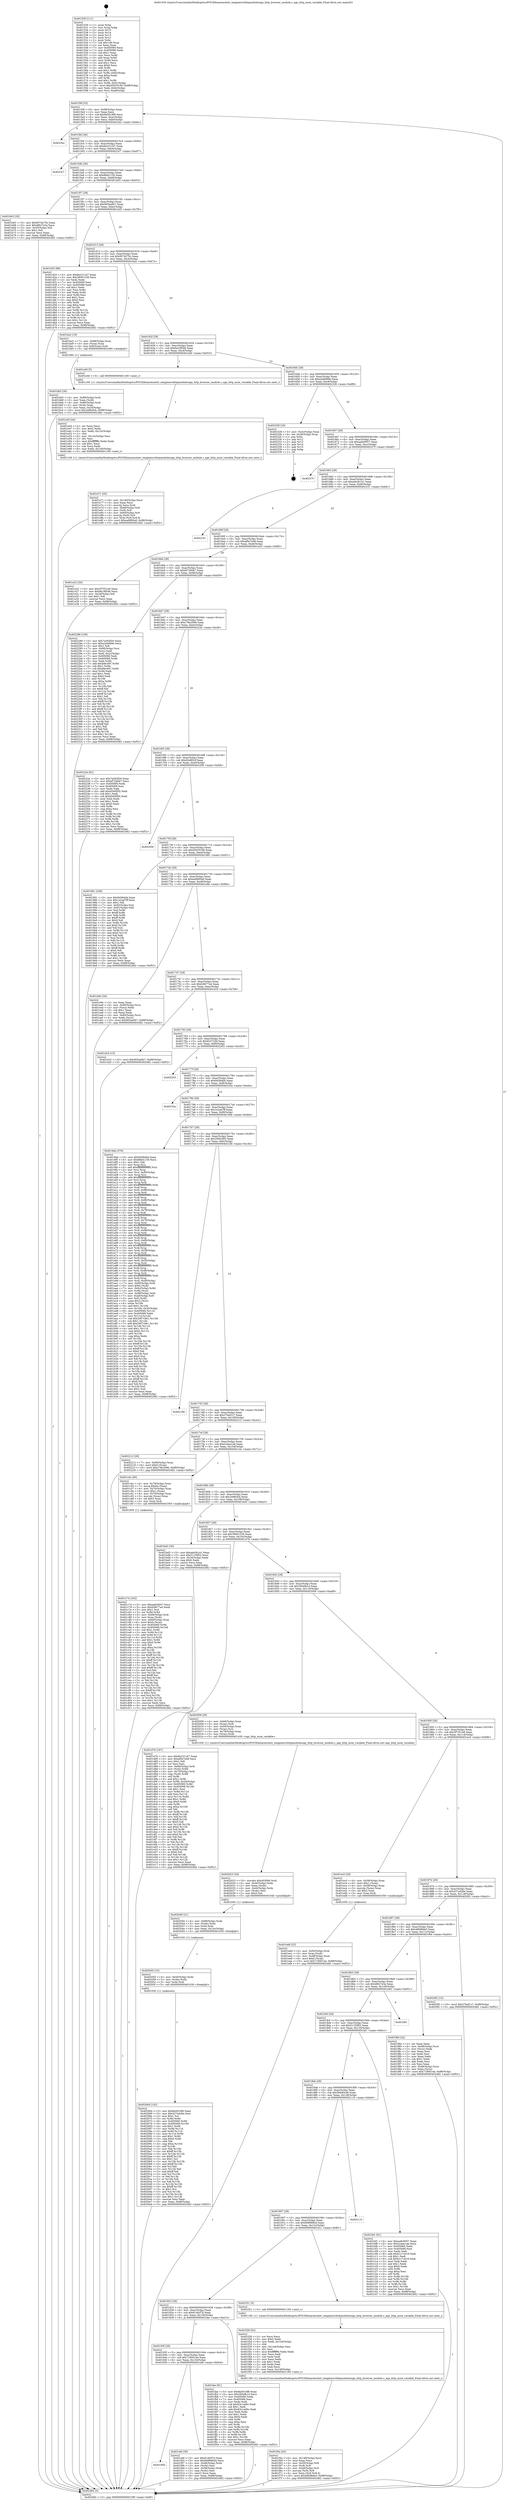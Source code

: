 digraph "0x401530" {
  label = "0x401530 (/mnt/c/Users/mathe/Desktop/tcc/POCII/binaries/extr_tenginesrchttpmodulesngx_http_browser_module.c_ngx_http_msie_variable_Final-ollvm.out::main(0))"
  labelloc = "t"
  node[shape=record]

  Entry [label="",width=0.3,height=0.3,shape=circle,fillcolor=black,style=filled]
  "0x40159f" [label="{
     0x40159f [32]\l
     | [instrs]\l
     &nbsp;&nbsp;0x40159f \<+6\>: mov -0x98(%rbp),%eax\l
     &nbsp;&nbsp;0x4015a5 \<+2\>: mov %eax,%ecx\l
     &nbsp;&nbsp;0x4015a7 \<+6\>: sub $0x8a5618f9,%ecx\l
     &nbsp;&nbsp;0x4015ad \<+6\>: mov %eax,-0xac(%rbp)\l
     &nbsp;&nbsp;0x4015b3 \<+6\>: mov %ecx,-0xb0(%rbp)\l
     &nbsp;&nbsp;0x4015b9 \<+6\>: je 00000000004023ec \<main+0xebc\>\l
  }"]
  "0x4023ec" [label="{
     0x4023ec\l
  }", style=dashed]
  "0x4015bf" [label="{
     0x4015bf [28]\l
     | [instrs]\l
     &nbsp;&nbsp;0x4015bf \<+5\>: jmp 00000000004015c4 \<main+0x94\>\l
     &nbsp;&nbsp;0x4015c4 \<+6\>: mov -0xac(%rbp),%eax\l
     &nbsp;&nbsp;0x4015ca \<+5\>: sub $0x8e231247,%eax\l
     &nbsp;&nbsp;0x4015cf \<+6\>: mov %eax,-0xb4(%rbp)\l
     &nbsp;&nbsp;0x4015d5 \<+6\>: je 00000000004023c7 \<main+0xe97\>\l
  }"]
  Exit [label="",width=0.3,height=0.3,shape=circle,fillcolor=black,style=filled,peripheries=2]
  "0x4023c7" [label="{
     0x4023c7\l
  }", style=dashed]
  "0x4015db" [label="{
     0x4015db [28]\l
     | [instrs]\l
     &nbsp;&nbsp;0x4015db \<+5\>: jmp 00000000004015e0 \<main+0xb0\>\l
     &nbsp;&nbsp;0x4015e0 \<+6\>: mov -0xac(%rbp),%eax\l
     &nbsp;&nbsp;0x4015e6 \<+5\>: sub $0x8fdd1150,%eax\l
     &nbsp;&nbsp;0x4015eb \<+6\>: mov %eax,-0xb8(%rbp)\l
     &nbsp;&nbsp;0x4015f1 \<+6\>: je 0000000000401b63 \<main+0x633\>\l
  }"]
  "0x402064" [label="{
     0x402064 [142]\l
     | [instrs]\l
     &nbsp;&nbsp;0x402064 \<+5\>: mov $0x8a5618f9,%eax\l
     &nbsp;&nbsp;0x402069 \<+5\>: mov $0x427a426e,%esi\l
     &nbsp;&nbsp;0x40206e \<+2\>: mov $0x1,%cl\l
     &nbsp;&nbsp;0x402070 \<+3\>: xor %r8d,%r8d\l
     &nbsp;&nbsp;0x402073 \<+8\>: mov 0x405060,%r9d\l
     &nbsp;&nbsp;0x40207b \<+8\>: mov 0x405068,%r10d\l
     &nbsp;&nbsp;0x402083 \<+4\>: sub $0x1,%r8d\l
     &nbsp;&nbsp;0x402087 \<+3\>: mov %r9d,%r11d\l
     &nbsp;&nbsp;0x40208a \<+3\>: add %r8d,%r11d\l
     &nbsp;&nbsp;0x40208d \<+4\>: imul %r11d,%r9d\l
     &nbsp;&nbsp;0x402091 \<+4\>: and $0x1,%r9d\l
     &nbsp;&nbsp;0x402095 \<+4\>: cmp $0x0,%r9d\l
     &nbsp;&nbsp;0x402099 \<+3\>: sete %bl\l
     &nbsp;&nbsp;0x40209c \<+4\>: cmp $0xa,%r10d\l
     &nbsp;&nbsp;0x4020a0 \<+4\>: setl %r14b\l
     &nbsp;&nbsp;0x4020a4 \<+3\>: mov %bl,%r15b\l
     &nbsp;&nbsp;0x4020a7 \<+4\>: xor $0xff,%r15b\l
     &nbsp;&nbsp;0x4020ab \<+3\>: mov %r14b,%r12b\l
     &nbsp;&nbsp;0x4020ae \<+4\>: xor $0xff,%r12b\l
     &nbsp;&nbsp;0x4020b2 \<+3\>: xor $0x1,%cl\l
     &nbsp;&nbsp;0x4020b5 \<+3\>: mov %r15b,%r13b\l
     &nbsp;&nbsp;0x4020b8 \<+4\>: and $0xff,%r13b\l
     &nbsp;&nbsp;0x4020bc \<+2\>: and %cl,%bl\l
     &nbsp;&nbsp;0x4020be \<+3\>: mov %r12b,%dl\l
     &nbsp;&nbsp;0x4020c1 \<+3\>: and $0xff,%dl\l
     &nbsp;&nbsp;0x4020c4 \<+3\>: and %cl,%r14b\l
     &nbsp;&nbsp;0x4020c7 \<+3\>: or %bl,%r13b\l
     &nbsp;&nbsp;0x4020ca \<+3\>: or %r14b,%dl\l
     &nbsp;&nbsp;0x4020cd \<+3\>: xor %dl,%r13b\l
     &nbsp;&nbsp;0x4020d0 \<+3\>: or %r12b,%r15b\l
     &nbsp;&nbsp;0x4020d3 \<+4\>: xor $0xff,%r15b\l
     &nbsp;&nbsp;0x4020d7 \<+3\>: or $0x1,%cl\l
     &nbsp;&nbsp;0x4020da \<+3\>: and %cl,%r15b\l
     &nbsp;&nbsp;0x4020dd \<+3\>: or %r15b,%r13b\l
     &nbsp;&nbsp;0x4020e0 \<+4\>: test $0x1,%r13b\l
     &nbsp;&nbsp;0x4020e4 \<+3\>: cmovne %esi,%eax\l
     &nbsp;&nbsp;0x4020e7 \<+6\>: mov %eax,-0x98(%rbp)\l
     &nbsp;&nbsp;0x4020ed \<+5\>: jmp 0000000000402482 \<main+0xf52\>\l
  }"]
  "0x401b63" [label="{
     0x401b63 [30]\l
     | [instrs]\l
     &nbsp;&nbsp;0x401b63 \<+5\>: mov $0x957d270c,%eax\l
     &nbsp;&nbsp;0x401b68 \<+5\>: mov $0x4f627e3a,%ecx\l
     &nbsp;&nbsp;0x401b6d \<+3\>: mov -0x35(%rbp),%dl\l
     &nbsp;&nbsp;0x401b70 \<+3\>: test $0x1,%dl\l
     &nbsp;&nbsp;0x401b73 \<+3\>: cmovne %ecx,%eax\l
     &nbsp;&nbsp;0x401b76 \<+6\>: mov %eax,-0x98(%rbp)\l
     &nbsp;&nbsp;0x401b7c \<+5\>: jmp 0000000000402482 \<main+0xf52\>\l
  }"]
  "0x4015f7" [label="{
     0x4015f7 [28]\l
     | [instrs]\l
     &nbsp;&nbsp;0x4015f7 \<+5\>: jmp 00000000004015fc \<main+0xcc\>\l
     &nbsp;&nbsp;0x4015fc \<+6\>: mov -0xac(%rbp),%eax\l
     &nbsp;&nbsp;0x401602 \<+5\>: sub $0x905ae0b7,%eax\l
     &nbsp;&nbsp;0x401607 \<+6\>: mov %eax,-0xbc(%rbp)\l
     &nbsp;&nbsp;0x40160d \<+6\>: je 0000000000401d25 \<main+0x7f5\>\l
  }"]
  "0x402055" [label="{
     0x402055 [15]\l
     | [instrs]\l
     &nbsp;&nbsp;0x402055 \<+4\>: mov -0x50(%rbp),%rdx\l
     &nbsp;&nbsp;0x402059 \<+3\>: mov (%rdx),%rdx\l
     &nbsp;&nbsp;0x40205c \<+3\>: mov %rdx,%rdi\l
     &nbsp;&nbsp;0x40205f \<+5\>: call 0000000000401030 \<free@plt\>\l
     | [calls]\l
     &nbsp;&nbsp;0x401030 \{1\} (unknown)\l
  }"]
  "0x401d25" [label="{
     0x401d25 [86]\l
     | [instrs]\l
     &nbsp;&nbsp;0x401d25 \<+5\>: mov $0x8e231247,%eax\l
     &nbsp;&nbsp;0x401d2a \<+5\>: mov $0x38001239,%ecx\l
     &nbsp;&nbsp;0x401d2f \<+2\>: xor %edx,%edx\l
     &nbsp;&nbsp;0x401d31 \<+7\>: mov 0x405060,%esi\l
     &nbsp;&nbsp;0x401d38 \<+7\>: mov 0x405068,%edi\l
     &nbsp;&nbsp;0x401d3f \<+3\>: sub $0x1,%edx\l
     &nbsp;&nbsp;0x401d42 \<+3\>: mov %esi,%r8d\l
     &nbsp;&nbsp;0x401d45 \<+3\>: add %edx,%r8d\l
     &nbsp;&nbsp;0x401d48 \<+4\>: imul %r8d,%esi\l
     &nbsp;&nbsp;0x401d4c \<+3\>: and $0x1,%esi\l
     &nbsp;&nbsp;0x401d4f \<+3\>: cmp $0x0,%esi\l
     &nbsp;&nbsp;0x401d52 \<+4\>: sete %r9b\l
     &nbsp;&nbsp;0x401d56 \<+3\>: cmp $0xa,%edi\l
     &nbsp;&nbsp;0x401d59 \<+4\>: setl %r10b\l
     &nbsp;&nbsp;0x401d5d \<+3\>: mov %r9b,%r11b\l
     &nbsp;&nbsp;0x401d60 \<+3\>: and %r10b,%r11b\l
     &nbsp;&nbsp;0x401d63 \<+3\>: xor %r10b,%r9b\l
     &nbsp;&nbsp;0x401d66 \<+3\>: or %r9b,%r11b\l
     &nbsp;&nbsp;0x401d69 \<+4\>: test $0x1,%r11b\l
     &nbsp;&nbsp;0x401d6d \<+3\>: cmovne %ecx,%eax\l
     &nbsp;&nbsp;0x401d70 \<+6\>: mov %eax,-0x98(%rbp)\l
     &nbsp;&nbsp;0x401d76 \<+5\>: jmp 0000000000402482 \<main+0xf52\>\l
  }"]
  "0x401613" [label="{
     0x401613 [28]\l
     | [instrs]\l
     &nbsp;&nbsp;0x401613 \<+5\>: jmp 0000000000401618 \<main+0xe8\>\l
     &nbsp;&nbsp;0x401618 \<+6\>: mov -0xac(%rbp),%eax\l
     &nbsp;&nbsp;0x40161e \<+5\>: sub $0x957d270c,%eax\l
     &nbsp;&nbsp;0x401623 \<+6\>: mov %eax,-0xc0(%rbp)\l
     &nbsp;&nbsp;0x401629 \<+6\>: je 0000000000401ba2 \<main+0x672\>\l
  }"]
  "0x402040" [label="{
     0x402040 [21]\l
     | [instrs]\l
     &nbsp;&nbsp;0x402040 \<+4\>: mov -0x68(%rbp),%rdx\l
     &nbsp;&nbsp;0x402044 \<+3\>: mov (%rdx),%rdx\l
     &nbsp;&nbsp;0x402047 \<+3\>: mov %rdx,%rdi\l
     &nbsp;&nbsp;0x40204a \<+6\>: mov %eax,-0x14c(%rbp)\l
     &nbsp;&nbsp;0x402050 \<+5\>: call 0000000000401030 \<free@plt\>\l
     | [calls]\l
     &nbsp;&nbsp;0x401030 \{1\} (unknown)\l
  }"]
  "0x401ba2" [label="{
     0x401ba2 [19]\l
     | [instrs]\l
     &nbsp;&nbsp;0x401ba2 \<+7\>: mov -0x88(%rbp),%rax\l
     &nbsp;&nbsp;0x401ba9 \<+3\>: mov (%rax),%rax\l
     &nbsp;&nbsp;0x401bac \<+4\>: mov 0x8(%rax),%rdi\l
     &nbsp;&nbsp;0x401bb0 \<+5\>: call 0000000000401060 \<atoi@plt\>\l
     | [calls]\l
     &nbsp;&nbsp;0x401060 \{1\} (unknown)\l
  }"]
  "0x40162f" [label="{
     0x40162f [28]\l
     | [instrs]\l
     &nbsp;&nbsp;0x40162f \<+5\>: jmp 0000000000401634 \<main+0x104\>\l
     &nbsp;&nbsp;0x401634 \<+6\>: mov -0xac(%rbp),%eax\l
     &nbsp;&nbsp;0x40163a \<+5\>: sub $0x9a19f546,%eax\l
     &nbsp;&nbsp;0x40163f \<+6\>: mov %eax,-0xc4(%rbp)\l
     &nbsp;&nbsp;0x401645 \<+6\>: je 0000000000401e40 \<main+0x910\>\l
  }"]
  "0x402023" [label="{
     0x402023 [29]\l
     | [instrs]\l
     &nbsp;&nbsp;0x402023 \<+10\>: movabs $0x4030b6,%rdi\l
     &nbsp;&nbsp;0x40202d \<+4\>: mov -0x40(%rbp),%rdx\l
     &nbsp;&nbsp;0x402031 \<+2\>: mov %eax,(%rdx)\l
     &nbsp;&nbsp;0x402033 \<+4\>: mov -0x40(%rbp),%rdx\l
     &nbsp;&nbsp;0x402037 \<+2\>: mov (%rdx),%esi\l
     &nbsp;&nbsp;0x402039 \<+2\>: mov $0x0,%al\l
     &nbsp;&nbsp;0x40203b \<+5\>: call 0000000000401040 \<printf@plt\>\l
     | [calls]\l
     &nbsp;&nbsp;0x401040 \{1\} (unknown)\l
  }"]
  "0x401e40" [label="{
     0x401e40 [5]\l
     | [instrs]\l
     &nbsp;&nbsp;0x401e40 \<+5\>: call 0000000000401160 \<next_i\>\l
     | [calls]\l
     &nbsp;&nbsp;0x401160 \{1\} (/mnt/c/Users/mathe/Desktop/tcc/POCII/binaries/extr_tenginesrchttpmodulesngx_http_browser_module.c_ngx_http_msie_variable_Final-ollvm.out::next_i)\l
  }"]
  "0x40164b" [label="{
     0x40164b [28]\l
     | [instrs]\l
     &nbsp;&nbsp;0x40164b \<+5\>: jmp 0000000000401650 \<main+0x120\>\l
     &nbsp;&nbsp;0x401650 \<+6\>: mov -0xac(%rbp),%eax\l
     &nbsp;&nbsp;0x401656 \<+5\>: sub $0xa2eb669e,%eax\l
     &nbsp;&nbsp;0x40165b \<+6\>: mov %eax,-0xc8(%rbp)\l
     &nbsp;&nbsp;0x401661 \<+6\>: je 0000000000402328 \<main+0xdf8\>\l
  }"]
  "0x401f5a" [label="{
     0x401f5a [42]\l
     | [instrs]\l
     &nbsp;&nbsp;0x401f5a \<+6\>: mov -0x148(%rbp),%ecx\l
     &nbsp;&nbsp;0x401f60 \<+3\>: imul %eax,%ecx\l
     &nbsp;&nbsp;0x401f63 \<+4\>: mov -0x50(%rbp),%r8\l
     &nbsp;&nbsp;0x401f67 \<+3\>: mov (%r8),%r8\l
     &nbsp;&nbsp;0x401f6a \<+4\>: mov -0x48(%rbp),%r9\l
     &nbsp;&nbsp;0x401f6e \<+3\>: movslq (%r9),%r9\l
     &nbsp;&nbsp;0x401f71 \<+4\>: mov %ecx,(%r8,%r9,4)\l
     &nbsp;&nbsp;0x401f75 \<+10\>: movl $0x46b96de5,-0x98(%rbp)\l
     &nbsp;&nbsp;0x401f7f \<+5\>: jmp 0000000000402482 \<main+0xf52\>\l
  }"]
  "0x402328" [label="{
     0x402328 [18]\l
     | [instrs]\l
     &nbsp;&nbsp;0x402328 \<+3\>: mov -0x2c(%rbp),%eax\l
     &nbsp;&nbsp;0x40232b \<+4\>: lea -0x28(%rbp),%rsp\l
     &nbsp;&nbsp;0x40232f \<+1\>: pop %rbx\l
     &nbsp;&nbsp;0x402330 \<+2\>: pop %r12\l
     &nbsp;&nbsp;0x402332 \<+2\>: pop %r13\l
     &nbsp;&nbsp;0x402334 \<+2\>: pop %r14\l
     &nbsp;&nbsp;0x402336 \<+2\>: pop %r15\l
     &nbsp;&nbsp;0x402338 \<+1\>: pop %rbp\l
     &nbsp;&nbsp;0x402339 \<+1\>: ret\l
  }"]
  "0x401667" [label="{
     0x401667 [28]\l
     | [instrs]\l
     &nbsp;&nbsp;0x401667 \<+5\>: jmp 000000000040166c \<main+0x13c\>\l
     &nbsp;&nbsp;0x40166c \<+6\>: mov -0xac(%rbp),%eax\l
     &nbsp;&nbsp;0x401672 \<+5\>: sub $0xaa8c9057,%eax\l
     &nbsp;&nbsp;0x401677 \<+6\>: mov %eax,-0xcc(%rbp)\l
     &nbsp;&nbsp;0x40167d \<+6\>: je 000000000040237f \<main+0xe4f\>\l
  }"]
  "0x401f26" [label="{
     0x401f26 [52]\l
     | [instrs]\l
     &nbsp;&nbsp;0x401f26 \<+2\>: xor %ecx,%ecx\l
     &nbsp;&nbsp;0x401f28 \<+5\>: mov $0x2,%edx\l
     &nbsp;&nbsp;0x401f2d \<+6\>: mov %edx,-0x144(%rbp)\l
     &nbsp;&nbsp;0x401f33 \<+1\>: cltd\l
     &nbsp;&nbsp;0x401f34 \<+6\>: mov -0x144(%rbp),%esi\l
     &nbsp;&nbsp;0x401f3a \<+2\>: idiv %esi\l
     &nbsp;&nbsp;0x401f3c \<+6\>: imul $0xfffffffe,%edx,%edx\l
     &nbsp;&nbsp;0x401f42 \<+2\>: mov %ecx,%edi\l
     &nbsp;&nbsp;0x401f44 \<+2\>: sub %edx,%edi\l
     &nbsp;&nbsp;0x401f46 \<+2\>: mov %ecx,%edx\l
     &nbsp;&nbsp;0x401f48 \<+3\>: sub $0x1,%edx\l
     &nbsp;&nbsp;0x401f4b \<+2\>: add %edx,%edi\l
     &nbsp;&nbsp;0x401f4d \<+2\>: sub %edi,%ecx\l
     &nbsp;&nbsp;0x401f4f \<+6\>: mov %ecx,-0x148(%rbp)\l
     &nbsp;&nbsp;0x401f55 \<+5\>: call 0000000000401160 \<next_i\>\l
     | [calls]\l
     &nbsp;&nbsp;0x401160 \{1\} (/mnt/c/Users/mathe/Desktop/tcc/POCII/binaries/extr_tenginesrchttpmodulesngx_http_browser_module.c_ngx_http_msie_variable_Final-ollvm.out::next_i)\l
  }"]
  "0x40237f" [label="{
     0x40237f\l
  }", style=dashed]
  "0x401683" [label="{
     0x401683 [28]\l
     | [instrs]\l
     &nbsp;&nbsp;0x401683 \<+5\>: jmp 0000000000401688 \<main+0x158\>\l
     &nbsp;&nbsp;0x401688 \<+6\>: mov -0xac(%rbp),%eax\l
     &nbsp;&nbsp;0x40168e \<+5\>: sub $0xade3b1e1,%eax\l
     &nbsp;&nbsp;0x401693 \<+6\>: mov %eax,-0xd0(%rbp)\l
     &nbsp;&nbsp;0x401699 \<+6\>: je 0000000000402101 \<main+0xbd1\>\l
  }"]
  "0x40195b" [label="{
     0x40195b\l
  }", style=dashed]
  "0x402101" [label="{
     0x402101\l
  }", style=dashed]
  "0x40169f" [label="{
     0x40169f [28]\l
     | [instrs]\l
     &nbsp;&nbsp;0x40169f \<+5\>: jmp 00000000004016a4 \<main+0x174\>\l
     &nbsp;&nbsp;0x4016a4 \<+6\>: mov -0xac(%rbp),%eax\l
     &nbsp;&nbsp;0x4016aa \<+5\>: sub $0xaf0e7e48,%eax\l
     &nbsp;&nbsp;0x4016af \<+6\>: mov %eax,-0xd4(%rbp)\l
     &nbsp;&nbsp;0x4016b5 \<+6\>: je 0000000000401e22 \<main+0x8f2\>\l
  }"]
  "0x401efd" [label="{
     0x401efd [36]\l
     | [instrs]\l
     &nbsp;&nbsp;0x401efd \<+5\>: mov $0x614fcf7d,%eax\l
     &nbsp;&nbsp;0x401f02 \<+5\>: mov $0x6089682d,%ecx\l
     &nbsp;&nbsp;0x401f07 \<+4\>: mov -0x48(%rbp),%rdx\l
     &nbsp;&nbsp;0x401f0b \<+2\>: mov (%rdx),%esi\l
     &nbsp;&nbsp;0x401f0d \<+4\>: mov -0x58(%rbp),%rdx\l
     &nbsp;&nbsp;0x401f11 \<+2\>: cmp (%rdx),%esi\l
     &nbsp;&nbsp;0x401f13 \<+3\>: cmovl %ecx,%eax\l
     &nbsp;&nbsp;0x401f16 \<+6\>: mov %eax,-0x98(%rbp)\l
     &nbsp;&nbsp;0x401f1c \<+5\>: jmp 0000000000402482 \<main+0xf52\>\l
  }"]
  "0x401e22" [label="{
     0x401e22 [30]\l
     | [instrs]\l
     &nbsp;&nbsp;0x401e22 \<+5\>: mov $0x3f7551e8,%eax\l
     &nbsp;&nbsp;0x401e27 \<+5\>: mov $0x9a19f546,%ecx\l
     &nbsp;&nbsp;0x401e2c \<+3\>: mov -0x2d(%rbp),%dl\l
     &nbsp;&nbsp;0x401e2f \<+3\>: test $0x1,%dl\l
     &nbsp;&nbsp;0x401e32 \<+3\>: cmovne %ecx,%eax\l
     &nbsp;&nbsp;0x401e35 \<+6\>: mov %eax,-0x98(%rbp)\l
     &nbsp;&nbsp;0x401e3b \<+5\>: jmp 0000000000402482 \<main+0xf52\>\l
  }"]
  "0x4016bb" [label="{
     0x4016bb [28]\l
     | [instrs]\l
     &nbsp;&nbsp;0x4016bb \<+5\>: jmp 00000000004016c0 \<main+0x190\>\l
     &nbsp;&nbsp;0x4016c0 \<+6\>: mov -0xac(%rbp),%eax\l
     &nbsp;&nbsp;0x4016c6 \<+5\>: sub $0xbf728d47,%eax\l
     &nbsp;&nbsp;0x4016cb \<+6\>: mov %eax,-0xd8(%rbp)\l
     &nbsp;&nbsp;0x4016d1 \<+6\>: je 0000000000402289 \<main+0xd59\>\l
  }"]
  "0x40193f" [label="{
     0x40193f [28]\l
     | [instrs]\l
     &nbsp;&nbsp;0x40193f \<+5\>: jmp 0000000000401944 \<main+0x414\>\l
     &nbsp;&nbsp;0x401944 \<+6\>: mov -0xac(%rbp),%eax\l
     &nbsp;&nbsp;0x40194a \<+5\>: sub $0x7180014e,%eax\l
     &nbsp;&nbsp;0x40194f \<+6\>: mov %eax,-0x134(%rbp)\l
     &nbsp;&nbsp;0x401955 \<+6\>: je 0000000000401efd \<main+0x9cd\>\l
  }"]
  "0x402289" [label="{
     0x402289 [159]\l
     | [instrs]\l
     &nbsp;&nbsp;0x402289 \<+5\>: mov $0x7a563f20,%eax\l
     &nbsp;&nbsp;0x40228e \<+5\>: mov $0xa2eb669e,%ecx\l
     &nbsp;&nbsp;0x402293 \<+2\>: mov $0x1,%dl\l
     &nbsp;&nbsp;0x402295 \<+7\>: mov -0x90(%rbp),%rsi\l
     &nbsp;&nbsp;0x40229c \<+2\>: mov (%rsi),%edi\l
     &nbsp;&nbsp;0x40229e \<+3\>: mov %edi,-0x2c(%rbp)\l
     &nbsp;&nbsp;0x4022a1 \<+7\>: mov 0x405060,%edi\l
     &nbsp;&nbsp;0x4022a8 \<+8\>: mov 0x405068,%r8d\l
     &nbsp;&nbsp;0x4022b0 \<+3\>: mov %edi,%r9d\l
     &nbsp;&nbsp;0x4022b3 \<+7\>: add $0xbfec497,%r9d\l
     &nbsp;&nbsp;0x4022ba \<+4\>: sub $0x1,%r9d\l
     &nbsp;&nbsp;0x4022be \<+7\>: sub $0xbfec497,%r9d\l
     &nbsp;&nbsp;0x4022c5 \<+4\>: imul %r9d,%edi\l
     &nbsp;&nbsp;0x4022c9 \<+3\>: and $0x1,%edi\l
     &nbsp;&nbsp;0x4022cc \<+3\>: cmp $0x0,%edi\l
     &nbsp;&nbsp;0x4022cf \<+4\>: sete %r10b\l
     &nbsp;&nbsp;0x4022d3 \<+4\>: cmp $0xa,%r8d\l
     &nbsp;&nbsp;0x4022d7 \<+4\>: setl %r11b\l
     &nbsp;&nbsp;0x4022db \<+3\>: mov %r10b,%bl\l
     &nbsp;&nbsp;0x4022de \<+3\>: xor $0xff,%bl\l
     &nbsp;&nbsp;0x4022e1 \<+3\>: mov %r11b,%r14b\l
     &nbsp;&nbsp;0x4022e4 \<+4\>: xor $0xff,%r14b\l
     &nbsp;&nbsp;0x4022e8 \<+3\>: xor $0x1,%dl\l
     &nbsp;&nbsp;0x4022eb \<+3\>: mov %bl,%r15b\l
     &nbsp;&nbsp;0x4022ee \<+4\>: and $0xff,%r15b\l
     &nbsp;&nbsp;0x4022f2 \<+3\>: and %dl,%r10b\l
     &nbsp;&nbsp;0x4022f5 \<+3\>: mov %r14b,%r12b\l
     &nbsp;&nbsp;0x4022f8 \<+4\>: and $0xff,%r12b\l
     &nbsp;&nbsp;0x4022fc \<+3\>: and %dl,%r11b\l
     &nbsp;&nbsp;0x4022ff \<+3\>: or %r10b,%r15b\l
     &nbsp;&nbsp;0x402302 \<+3\>: or %r11b,%r12b\l
     &nbsp;&nbsp;0x402305 \<+3\>: xor %r12b,%r15b\l
     &nbsp;&nbsp;0x402308 \<+3\>: or %r14b,%bl\l
     &nbsp;&nbsp;0x40230b \<+3\>: xor $0xff,%bl\l
     &nbsp;&nbsp;0x40230e \<+3\>: or $0x1,%dl\l
     &nbsp;&nbsp;0x402311 \<+2\>: and %dl,%bl\l
     &nbsp;&nbsp;0x402313 \<+3\>: or %bl,%r15b\l
     &nbsp;&nbsp;0x402316 \<+4\>: test $0x1,%r15b\l
     &nbsp;&nbsp;0x40231a \<+3\>: cmovne %ecx,%eax\l
     &nbsp;&nbsp;0x40231d \<+6\>: mov %eax,-0x98(%rbp)\l
     &nbsp;&nbsp;0x402323 \<+5\>: jmp 0000000000402482 \<main+0xf52\>\l
  }"]
  "0x4016d7" [label="{
     0x4016d7 [28]\l
     | [instrs]\l
     &nbsp;&nbsp;0x4016d7 \<+5\>: jmp 00000000004016dc \<main+0x1ac\>\l
     &nbsp;&nbsp;0x4016dc \<+6\>: mov -0xac(%rbp),%eax\l
     &nbsp;&nbsp;0x4016e2 \<+5\>: sub $0xc78e2096,%eax\l
     &nbsp;&nbsp;0x4016e7 \<+6\>: mov %eax,-0xdc(%rbp)\l
     &nbsp;&nbsp;0x4016ed \<+6\>: je 000000000040222e \<main+0xcfe\>\l
  }"]
  "0x401fae" [label="{
     0x401fae [91]\l
     | [instrs]\l
     &nbsp;&nbsp;0x401fae \<+5\>: mov $0x8a5618f9,%eax\l
     &nbsp;&nbsp;0x401fb3 \<+5\>: mov $0x385efb14,%ecx\l
     &nbsp;&nbsp;0x401fb8 \<+7\>: mov 0x405060,%edx\l
     &nbsp;&nbsp;0x401fbf \<+7\>: mov 0x405068,%esi\l
     &nbsp;&nbsp;0x401fc6 \<+2\>: mov %edx,%edi\l
     &nbsp;&nbsp;0x401fc8 \<+6\>: sub $0x63c1ad0c,%edi\l
     &nbsp;&nbsp;0x401fce \<+3\>: sub $0x1,%edi\l
     &nbsp;&nbsp;0x401fd1 \<+6\>: add $0x63c1ad0c,%edi\l
     &nbsp;&nbsp;0x401fd7 \<+3\>: imul %edi,%edx\l
     &nbsp;&nbsp;0x401fda \<+3\>: and $0x1,%edx\l
     &nbsp;&nbsp;0x401fdd \<+3\>: cmp $0x0,%edx\l
     &nbsp;&nbsp;0x401fe0 \<+4\>: sete %r8b\l
     &nbsp;&nbsp;0x401fe4 \<+3\>: cmp $0xa,%esi\l
     &nbsp;&nbsp;0x401fe7 \<+4\>: setl %r9b\l
     &nbsp;&nbsp;0x401feb \<+3\>: mov %r8b,%r10b\l
     &nbsp;&nbsp;0x401fee \<+3\>: and %r9b,%r10b\l
     &nbsp;&nbsp;0x401ff1 \<+3\>: xor %r9b,%r8b\l
     &nbsp;&nbsp;0x401ff4 \<+3\>: or %r8b,%r10b\l
     &nbsp;&nbsp;0x401ff7 \<+4\>: test $0x1,%r10b\l
     &nbsp;&nbsp;0x401ffb \<+3\>: cmovne %ecx,%eax\l
     &nbsp;&nbsp;0x401ffe \<+6\>: mov %eax,-0x98(%rbp)\l
     &nbsp;&nbsp;0x402004 \<+5\>: jmp 0000000000402482 \<main+0xf52\>\l
  }"]
  "0x40222e" [label="{
     0x40222e [91]\l
     | [instrs]\l
     &nbsp;&nbsp;0x40222e \<+5\>: mov $0x7a563f20,%eax\l
     &nbsp;&nbsp;0x402233 \<+5\>: mov $0xbf728d47,%ecx\l
     &nbsp;&nbsp;0x402238 \<+7\>: mov 0x405060,%edx\l
     &nbsp;&nbsp;0x40223f \<+7\>: mov 0x405068,%esi\l
     &nbsp;&nbsp;0x402246 \<+2\>: mov %edx,%edi\l
     &nbsp;&nbsp;0x402248 \<+6\>: add $0xb540f5f2,%edi\l
     &nbsp;&nbsp;0x40224e \<+3\>: sub $0x1,%edi\l
     &nbsp;&nbsp;0x402251 \<+6\>: sub $0xb540f5f2,%edi\l
     &nbsp;&nbsp;0x402257 \<+3\>: imul %edi,%edx\l
     &nbsp;&nbsp;0x40225a \<+3\>: and $0x1,%edx\l
     &nbsp;&nbsp;0x40225d \<+3\>: cmp $0x0,%edx\l
     &nbsp;&nbsp;0x402260 \<+4\>: sete %r8b\l
     &nbsp;&nbsp;0x402264 \<+3\>: cmp $0xa,%esi\l
     &nbsp;&nbsp;0x402267 \<+4\>: setl %r9b\l
     &nbsp;&nbsp;0x40226b \<+3\>: mov %r8b,%r10b\l
     &nbsp;&nbsp;0x40226e \<+3\>: and %r9b,%r10b\l
     &nbsp;&nbsp;0x402271 \<+3\>: xor %r9b,%r8b\l
     &nbsp;&nbsp;0x402274 \<+3\>: or %r8b,%r10b\l
     &nbsp;&nbsp;0x402277 \<+4\>: test $0x1,%r10b\l
     &nbsp;&nbsp;0x40227b \<+3\>: cmovne %ecx,%eax\l
     &nbsp;&nbsp;0x40227e \<+6\>: mov %eax,-0x98(%rbp)\l
     &nbsp;&nbsp;0x402284 \<+5\>: jmp 0000000000402482 \<main+0xf52\>\l
  }"]
  "0x4016f3" [label="{
     0x4016f3 [28]\l
     | [instrs]\l
     &nbsp;&nbsp;0x4016f3 \<+5\>: jmp 00000000004016f8 \<main+0x1c8\>\l
     &nbsp;&nbsp;0x4016f8 \<+6\>: mov -0xac(%rbp),%eax\l
     &nbsp;&nbsp;0x4016fe \<+5\>: sub $0xd2e8f2cf,%eax\l
     &nbsp;&nbsp;0x401703 \<+6\>: mov %eax,-0xe0(%rbp)\l
     &nbsp;&nbsp;0x401709 \<+6\>: je 0000000000402456 \<main+0xf26\>\l
  }"]
  "0x401923" [label="{
     0x401923 [28]\l
     | [instrs]\l
     &nbsp;&nbsp;0x401923 \<+5\>: jmp 0000000000401928 \<main+0x3f8\>\l
     &nbsp;&nbsp;0x401928 \<+6\>: mov -0xac(%rbp),%eax\l
     &nbsp;&nbsp;0x40192e \<+5\>: sub $0x614fcf7d,%eax\l
     &nbsp;&nbsp;0x401933 \<+6\>: mov %eax,-0x130(%rbp)\l
     &nbsp;&nbsp;0x401939 \<+6\>: je 0000000000401fae \<main+0xa7e\>\l
  }"]
  "0x402456" [label="{
     0x402456\l
  }", style=dashed]
  "0x40170f" [label="{
     0x40170f [28]\l
     | [instrs]\l
     &nbsp;&nbsp;0x40170f \<+5\>: jmp 0000000000401714 \<main+0x1e4\>\l
     &nbsp;&nbsp;0x401714 \<+6\>: mov -0xac(%rbp),%eax\l
     &nbsp;&nbsp;0x40171a \<+5\>: sub $0xd5035190,%eax\l
     &nbsp;&nbsp;0x40171f \<+6\>: mov %eax,-0xe4(%rbp)\l
     &nbsp;&nbsp;0x401725 \<+6\>: je 0000000000401981 \<main+0x451\>\l
  }"]
  "0x401f21" [label="{
     0x401f21 [5]\l
     | [instrs]\l
     &nbsp;&nbsp;0x401f21 \<+5\>: call 0000000000401160 \<next_i\>\l
     | [calls]\l
     &nbsp;&nbsp;0x401160 \{1\} (/mnt/c/Users/mathe/Desktop/tcc/POCII/binaries/extr_tenginesrchttpmodulesngx_http_browser_module.c_ngx_http_msie_variable_Final-ollvm.out::next_i)\l
  }"]
  "0x401981" [label="{
     0x401981 [106]\l
     | [instrs]\l
     &nbsp;&nbsp;0x401981 \<+5\>: mov $0x9456dd4,%eax\l
     &nbsp;&nbsp;0x401986 \<+5\>: mov $0x1e2ad7ff,%ecx\l
     &nbsp;&nbsp;0x40198b \<+2\>: mov $0x1,%dl\l
     &nbsp;&nbsp;0x40198d \<+7\>: mov -0x92(%rbp),%sil\l
     &nbsp;&nbsp;0x401994 \<+7\>: mov -0x91(%rbp),%dil\l
     &nbsp;&nbsp;0x40199b \<+3\>: mov %sil,%r8b\l
     &nbsp;&nbsp;0x40199e \<+4\>: xor $0xff,%r8b\l
     &nbsp;&nbsp;0x4019a2 \<+3\>: mov %dil,%r9b\l
     &nbsp;&nbsp;0x4019a5 \<+4\>: xor $0xff,%r9b\l
     &nbsp;&nbsp;0x4019a9 \<+3\>: xor $0x0,%dl\l
     &nbsp;&nbsp;0x4019ac \<+3\>: mov %r8b,%r10b\l
     &nbsp;&nbsp;0x4019af \<+4\>: and $0x0,%r10b\l
     &nbsp;&nbsp;0x4019b3 \<+3\>: and %dl,%sil\l
     &nbsp;&nbsp;0x4019b6 \<+3\>: mov %r9b,%r11b\l
     &nbsp;&nbsp;0x4019b9 \<+4\>: and $0x0,%r11b\l
     &nbsp;&nbsp;0x4019bd \<+3\>: and %dl,%dil\l
     &nbsp;&nbsp;0x4019c0 \<+3\>: or %sil,%r10b\l
     &nbsp;&nbsp;0x4019c3 \<+3\>: or %dil,%r11b\l
     &nbsp;&nbsp;0x4019c6 \<+3\>: xor %r11b,%r10b\l
     &nbsp;&nbsp;0x4019c9 \<+3\>: or %r9b,%r8b\l
     &nbsp;&nbsp;0x4019cc \<+4\>: xor $0xff,%r8b\l
     &nbsp;&nbsp;0x4019d0 \<+3\>: or $0x0,%dl\l
     &nbsp;&nbsp;0x4019d3 \<+3\>: and %dl,%r8b\l
     &nbsp;&nbsp;0x4019d6 \<+3\>: or %r8b,%r10b\l
     &nbsp;&nbsp;0x4019d9 \<+4\>: test $0x1,%r10b\l
     &nbsp;&nbsp;0x4019dd \<+3\>: cmovne %ecx,%eax\l
     &nbsp;&nbsp;0x4019e0 \<+6\>: mov %eax,-0x98(%rbp)\l
     &nbsp;&nbsp;0x4019e6 \<+5\>: jmp 0000000000402482 \<main+0xf52\>\l
  }"]
  "0x40172b" [label="{
     0x40172b [28]\l
     | [instrs]\l
     &nbsp;&nbsp;0x40172b \<+5\>: jmp 0000000000401730 \<main+0x200\>\l
     &nbsp;&nbsp;0x401730 \<+6\>: mov -0xac(%rbp),%eax\l
     &nbsp;&nbsp;0x401736 \<+5\>: sub $0xea9895a9,%eax\l
     &nbsp;&nbsp;0x40173b \<+6\>: mov %eax,-0xe8(%rbp)\l
     &nbsp;&nbsp;0x401741 \<+6\>: je 0000000000401e9e \<main+0x96e\>\l
  }"]
  "0x402482" [label="{
     0x402482 [5]\l
     | [instrs]\l
     &nbsp;&nbsp;0x402482 \<+5\>: jmp 000000000040159f \<main+0x6f\>\l
  }"]
  "0x401530" [label="{
     0x401530 [111]\l
     | [instrs]\l
     &nbsp;&nbsp;0x401530 \<+1\>: push %rbp\l
     &nbsp;&nbsp;0x401531 \<+3\>: mov %rsp,%rbp\l
     &nbsp;&nbsp;0x401534 \<+2\>: push %r15\l
     &nbsp;&nbsp;0x401536 \<+2\>: push %r14\l
     &nbsp;&nbsp;0x401538 \<+2\>: push %r13\l
     &nbsp;&nbsp;0x40153a \<+2\>: push %r12\l
     &nbsp;&nbsp;0x40153c \<+1\>: push %rbx\l
     &nbsp;&nbsp;0x40153d \<+7\>: sub $0x148,%rsp\l
     &nbsp;&nbsp;0x401544 \<+2\>: xor %eax,%eax\l
     &nbsp;&nbsp;0x401546 \<+7\>: mov 0x405060,%ecx\l
     &nbsp;&nbsp;0x40154d \<+7\>: mov 0x405068,%edx\l
     &nbsp;&nbsp;0x401554 \<+3\>: sub $0x1,%eax\l
     &nbsp;&nbsp;0x401557 \<+3\>: mov %ecx,%r8d\l
     &nbsp;&nbsp;0x40155a \<+3\>: add %eax,%r8d\l
     &nbsp;&nbsp;0x40155d \<+4\>: imul %r8d,%ecx\l
     &nbsp;&nbsp;0x401561 \<+3\>: and $0x1,%ecx\l
     &nbsp;&nbsp;0x401564 \<+3\>: cmp $0x0,%ecx\l
     &nbsp;&nbsp;0x401567 \<+4\>: sete %r9b\l
     &nbsp;&nbsp;0x40156b \<+4\>: and $0x1,%r9b\l
     &nbsp;&nbsp;0x40156f \<+7\>: mov %r9b,-0x92(%rbp)\l
     &nbsp;&nbsp;0x401576 \<+3\>: cmp $0xa,%edx\l
     &nbsp;&nbsp;0x401579 \<+4\>: setl %r9b\l
     &nbsp;&nbsp;0x40157d \<+4\>: and $0x1,%r9b\l
     &nbsp;&nbsp;0x401581 \<+7\>: mov %r9b,-0x91(%rbp)\l
     &nbsp;&nbsp;0x401588 \<+10\>: movl $0xd5035190,-0x98(%rbp)\l
     &nbsp;&nbsp;0x401592 \<+6\>: mov %edi,-0x9c(%rbp)\l
     &nbsp;&nbsp;0x401598 \<+7\>: mov %rsi,-0xa8(%rbp)\l
  }"]
  "0x401907" [label="{
     0x401907 [28]\l
     | [instrs]\l
     &nbsp;&nbsp;0x401907 \<+5\>: jmp 000000000040190c \<main+0x3dc\>\l
     &nbsp;&nbsp;0x40190c \<+6\>: mov -0xac(%rbp),%eax\l
     &nbsp;&nbsp;0x401912 \<+5\>: sub $0x6089682d,%eax\l
     &nbsp;&nbsp;0x401917 \<+6\>: mov %eax,-0x12c(%rbp)\l
     &nbsp;&nbsp;0x40191d \<+6\>: je 0000000000401f21 \<main+0x9f1\>\l
  }"]
  "0x401e9e" [label="{
     0x401e9e [34]\l
     | [instrs]\l
     &nbsp;&nbsp;0x401e9e \<+2\>: xor %eax,%eax\l
     &nbsp;&nbsp;0x401ea0 \<+4\>: mov -0x60(%rbp),%rcx\l
     &nbsp;&nbsp;0x401ea4 \<+2\>: mov (%rcx),%edx\l
     &nbsp;&nbsp;0x401ea6 \<+3\>: sub $0x1,%eax\l
     &nbsp;&nbsp;0x401ea9 \<+2\>: sub %eax,%edx\l
     &nbsp;&nbsp;0x401eab \<+4\>: mov -0x60(%rbp),%rcx\l
     &nbsp;&nbsp;0x401eaf \<+2\>: mov %edx,(%rcx)\l
     &nbsp;&nbsp;0x401eb1 \<+10\>: movl $0x905ae0b7,-0x98(%rbp)\l
     &nbsp;&nbsp;0x401ebb \<+5\>: jmp 0000000000402482 \<main+0xf52\>\l
  }"]
  "0x401747" [label="{
     0x401747 [28]\l
     | [instrs]\l
     &nbsp;&nbsp;0x401747 \<+5\>: jmp 000000000040174c \<main+0x21c\>\l
     &nbsp;&nbsp;0x40174c \<+6\>: mov -0xac(%rbp),%eax\l
     &nbsp;&nbsp;0x401752 \<+5\>: sub $0xfc9677a4,%eax\l
     &nbsp;&nbsp;0x401757 \<+6\>: mov %eax,-0xec(%rbp)\l
     &nbsp;&nbsp;0x40175d \<+6\>: je 0000000000401d16 \<main+0x7e6\>\l
  }"]
  "0x402110" [label="{
     0x402110\l
  }", style=dashed]
  "0x401d16" [label="{
     0x401d16 [15]\l
     | [instrs]\l
     &nbsp;&nbsp;0x401d16 \<+10\>: movl $0x905ae0b7,-0x98(%rbp)\l
     &nbsp;&nbsp;0x401d20 \<+5\>: jmp 0000000000402482 \<main+0xf52\>\l
  }"]
  "0x401763" [label="{
     0x401763 [28]\l
     | [instrs]\l
     &nbsp;&nbsp;0x401763 \<+5\>: jmp 0000000000401768 \<main+0x238\>\l
     &nbsp;&nbsp;0x401768 \<+6\>: mov -0xac(%rbp),%eax\l
     &nbsp;&nbsp;0x40176e \<+5\>: sub $0x9237256,%eax\l
     &nbsp;&nbsp;0x401773 \<+6\>: mov %eax,-0xf0(%rbp)\l
     &nbsp;&nbsp;0x401779 \<+6\>: je 0000000000402203 \<main+0xcd3\>\l
  }"]
  "0x401edd" [label="{
     0x401edd [32]\l
     | [instrs]\l
     &nbsp;&nbsp;0x401edd \<+4\>: mov -0x50(%rbp),%rdi\l
     &nbsp;&nbsp;0x401ee1 \<+3\>: mov %rax,(%rdi)\l
     &nbsp;&nbsp;0x401ee4 \<+4\>: mov -0x48(%rbp),%rax\l
     &nbsp;&nbsp;0x401ee8 \<+6\>: movl $0x0,(%rax)\l
     &nbsp;&nbsp;0x401eee \<+10\>: movl $0x7180014e,-0x98(%rbp)\l
     &nbsp;&nbsp;0x401ef8 \<+5\>: jmp 0000000000402482 \<main+0xf52\>\l
  }"]
  "0x402203" [label="{
     0x402203\l
  }", style=dashed]
  "0x40177f" [label="{
     0x40177f [28]\l
     | [instrs]\l
     &nbsp;&nbsp;0x40177f \<+5\>: jmp 0000000000401784 \<main+0x254\>\l
     &nbsp;&nbsp;0x401784 \<+6\>: mov -0xac(%rbp),%eax\l
     &nbsp;&nbsp;0x40178a \<+5\>: sub $0x9456dd4,%eax\l
     &nbsp;&nbsp;0x40178f \<+6\>: mov %eax,-0xf4(%rbp)\l
     &nbsp;&nbsp;0x401795 \<+6\>: je 000000000040233a \<main+0xe0a\>\l
  }"]
  "0x401e71" [label="{
     0x401e71 [45]\l
     | [instrs]\l
     &nbsp;&nbsp;0x401e71 \<+6\>: mov -0x140(%rbp),%ecx\l
     &nbsp;&nbsp;0x401e77 \<+3\>: imul %eax,%ecx\l
     &nbsp;&nbsp;0x401e7a \<+3\>: movslq %ecx,%rdi\l
     &nbsp;&nbsp;0x401e7d \<+4\>: mov -0x68(%rbp),%r8\l
     &nbsp;&nbsp;0x401e81 \<+3\>: mov (%r8),%r8\l
     &nbsp;&nbsp;0x401e84 \<+4\>: mov -0x60(%rbp),%r9\l
     &nbsp;&nbsp;0x401e88 \<+3\>: movslq (%r9),%r9\l
     &nbsp;&nbsp;0x401e8b \<+4\>: mov %rdi,(%r8,%r9,8)\l
     &nbsp;&nbsp;0x401e8f \<+10\>: movl $0xea9895a9,-0x98(%rbp)\l
     &nbsp;&nbsp;0x401e99 \<+5\>: jmp 0000000000402482 \<main+0xf52\>\l
  }"]
  "0x40233a" [label="{
     0x40233a\l
  }", style=dashed]
  "0x40179b" [label="{
     0x40179b [28]\l
     | [instrs]\l
     &nbsp;&nbsp;0x40179b \<+5\>: jmp 00000000004017a0 \<main+0x270\>\l
     &nbsp;&nbsp;0x4017a0 \<+6\>: mov -0xac(%rbp),%eax\l
     &nbsp;&nbsp;0x4017a6 \<+5\>: sub $0x1e2ad7ff,%eax\l
     &nbsp;&nbsp;0x4017ab \<+6\>: mov %eax,-0xf8(%rbp)\l
     &nbsp;&nbsp;0x4017b1 \<+6\>: je 00000000004019eb \<main+0x4bb\>\l
  }"]
  "0x401e45" [label="{
     0x401e45 [44]\l
     | [instrs]\l
     &nbsp;&nbsp;0x401e45 \<+2\>: xor %ecx,%ecx\l
     &nbsp;&nbsp;0x401e47 \<+5\>: mov $0x2,%edx\l
     &nbsp;&nbsp;0x401e4c \<+6\>: mov %edx,-0x13c(%rbp)\l
     &nbsp;&nbsp;0x401e52 \<+1\>: cltd\l
     &nbsp;&nbsp;0x401e53 \<+6\>: mov -0x13c(%rbp),%esi\l
     &nbsp;&nbsp;0x401e59 \<+2\>: idiv %esi\l
     &nbsp;&nbsp;0x401e5b \<+6\>: imul $0xfffffffe,%edx,%edx\l
     &nbsp;&nbsp;0x401e61 \<+3\>: sub $0x1,%ecx\l
     &nbsp;&nbsp;0x401e64 \<+2\>: sub %ecx,%edx\l
     &nbsp;&nbsp;0x401e66 \<+6\>: mov %edx,-0x140(%rbp)\l
     &nbsp;&nbsp;0x401e6c \<+5\>: call 0000000000401160 \<next_i\>\l
     | [calls]\l
     &nbsp;&nbsp;0x401160 \{1\} (/mnt/c/Users/mathe/Desktop/tcc/POCII/binaries/extr_tenginesrchttpmodulesngx_http_browser_module.c_ngx_http_msie_variable_Final-ollvm.out::next_i)\l
  }"]
  "0x4019eb" [label="{
     0x4019eb [376]\l
     | [instrs]\l
     &nbsp;&nbsp;0x4019eb \<+5\>: mov $0x9456dd4,%eax\l
     &nbsp;&nbsp;0x4019f0 \<+5\>: mov $0x8fdd1150,%ecx\l
     &nbsp;&nbsp;0x4019f5 \<+2\>: mov $0x1,%dl\l
     &nbsp;&nbsp;0x4019f7 \<+3\>: mov %rsp,%rsi\l
     &nbsp;&nbsp;0x4019fa \<+4\>: add $0xfffffffffffffff0,%rsi\l
     &nbsp;&nbsp;0x4019fe \<+3\>: mov %rsi,%rsp\l
     &nbsp;&nbsp;0x401a01 \<+7\>: mov %rsi,-0x90(%rbp)\l
     &nbsp;&nbsp;0x401a08 \<+3\>: mov %rsp,%rsi\l
     &nbsp;&nbsp;0x401a0b \<+4\>: add $0xfffffffffffffff0,%rsi\l
     &nbsp;&nbsp;0x401a0f \<+3\>: mov %rsi,%rsp\l
     &nbsp;&nbsp;0x401a12 \<+3\>: mov %rsp,%rdi\l
     &nbsp;&nbsp;0x401a15 \<+4\>: add $0xfffffffffffffff0,%rdi\l
     &nbsp;&nbsp;0x401a19 \<+3\>: mov %rdi,%rsp\l
     &nbsp;&nbsp;0x401a1c \<+7\>: mov %rdi,-0x88(%rbp)\l
     &nbsp;&nbsp;0x401a23 \<+3\>: mov %rsp,%rdi\l
     &nbsp;&nbsp;0x401a26 \<+4\>: add $0xfffffffffffffff0,%rdi\l
     &nbsp;&nbsp;0x401a2a \<+3\>: mov %rdi,%rsp\l
     &nbsp;&nbsp;0x401a2d \<+4\>: mov %rdi,-0x80(%rbp)\l
     &nbsp;&nbsp;0x401a31 \<+3\>: mov %rsp,%rdi\l
     &nbsp;&nbsp;0x401a34 \<+4\>: add $0xfffffffffffffff0,%rdi\l
     &nbsp;&nbsp;0x401a38 \<+3\>: mov %rdi,%rsp\l
     &nbsp;&nbsp;0x401a3b \<+4\>: mov %rdi,-0x78(%rbp)\l
     &nbsp;&nbsp;0x401a3f \<+3\>: mov %rsp,%rdi\l
     &nbsp;&nbsp;0x401a42 \<+4\>: add $0xfffffffffffffff0,%rdi\l
     &nbsp;&nbsp;0x401a46 \<+3\>: mov %rdi,%rsp\l
     &nbsp;&nbsp;0x401a49 \<+4\>: mov %rdi,-0x70(%rbp)\l
     &nbsp;&nbsp;0x401a4d \<+3\>: mov %rsp,%rdi\l
     &nbsp;&nbsp;0x401a50 \<+4\>: add $0xfffffffffffffff0,%rdi\l
     &nbsp;&nbsp;0x401a54 \<+3\>: mov %rdi,%rsp\l
     &nbsp;&nbsp;0x401a57 \<+4\>: mov %rdi,-0x68(%rbp)\l
     &nbsp;&nbsp;0x401a5b \<+3\>: mov %rsp,%rdi\l
     &nbsp;&nbsp;0x401a5e \<+4\>: add $0xfffffffffffffff0,%rdi\l
     &nbsp;&nbsp;0x401a62 \<+3\>: mov %rdi,%rsp\l
     &nbsp;&nbsp;0x401a65 \<+4\>: mov %rdi,-0x60(%rbp)\l
     &nbsp;&nbsp;0x401a69 \<+3\>: mov %rsp,%rdi\l
     &nbsp;&nbsp;0x401a6c \<+4\>: add $0xfffffffffffffff0,%rdi\l
     &nbsp;&nbsp;0x401a70 \<+3\>: mov %rdi,%rsp\l
     &nbsp;&nbsp;0x401a73 \<+4\>: mov %rdi,-0x58(%rbp)\l
     &nbsp;&nbsp;0x401a77 \<+3\>: mov %rsp,%rdi\l
     &nbsp;&nbsp;0x401a7a \<+4\>: add $0xfffffffffffffff0,%rdi\l
     &nbsp;&nbsp;0x401a7e \<+3\>: mov %rdi,%rsp\l
     &nbsp;&nbsp;0x401a81 \<+4\>: mov %rdi,-0x50(%rbp)\l
     &nbsp;&nbsp;0x401a85 \<+3\>: mov %rsp,%rdi\l
     &nbsp;&nbsp;0x401a88 \<+4\>: add $0xfffffffffffffff0,%rdi\l
     &nbsp;&nbsp;0x401a8c \<+3\>: mov %rdi,%rsp\l
     &nbsp;&nbsp;0x401a8f \<+4\>: mov %rdi,-0x48(%rbp)\l
     &nbsp;&nbsp;0x401a93 \<+3\>: mov %rsp,%rdi\l
     &nbsp;&nbsp;0x401a96 \<+4\>: add $0xfffffffffffffff0,%rdi\l
     &nbsp;&nbsp;0x401a9a \<+3\>: mov %rdi,%rsp\l
     &nbsp;&nbsp;0x401a9d \<+4\>: mov %rdi,-0x40(%rbp)\l
     &nbsp;&nbsp;0x401aa1 \<+7\>: mov -0x90(%rbp),%rdi\l
     &nbsp;&nbsp;0x401aa8 \<+6\>: movl $0x0,(%rdi)\l
     &nbsp;&nbsp;0x401aae \<+7\>: mov -0x9c(%rbp),%r8d\l
     &nbsp;&nbsp;0x401ab5 \<+3\>: mov %r8d,(%rsi)\l
     &nbsp;&nbsp;0x401ab8 \<+7\>: mov -0x88(%rbp),%rdi\l
     &nbsp;&nbsp;0x401abf \<+7\>: mov -0xa8(%rbp),%r9\l
     &nbsp;&nbsp;0x401ac6 \<+3\>: mov %r9,(%rdi)\l
     &nbsp;&nbsp;0x401ac9 \<+3\>: cmpl $0x2,(%rsi)\l
     &nbsp;&nbsp;0x401acc \<+4\>: setne %r10b\l
     &nbsp;&nbsp;0x401ad0 \<+4\>: and $0x1,%r10b\l
     &nbsp;&nbsp;0x401ad4 \<+4\>: mov %r10b,-0x35(%rbp)\l
     &nbsp;&nbsp;0x401ad8 \<+8\>: mov 0x405060,%r11d\l
     &nbsp;&nbsp;0x401ae0 \<+7\>: mov 0x405068,%ebx\l
     &nbsp;&nbsp;0x401ae7 \<+3\>: mov %r11d,%r14d\l
     &nbsp;&nbsp;0x401aea \<+7\>: sub $0x2067cb61,%r14d\l
     &nbsp;&nbsp;0x401af1 \<+4\>: sub $0x1,%r14d\l
     &nbsp;&nbsp;0x401af5 \<+7\>: add $0x2067cb61,%r14d\l
     &nbsp;&nbsp;0x401afc \<+4\>: imul %r14d,%r11d\l
     &nbsp;&nbsp;0x401b00 \<+4\>: and $0x1,%r11d\l
     &nbsp;&nbsp;0x401b04 \<+4\>: cmp $0x0,%r11d\l
     &nbsp;&nbsp;0x401b08 \<+4\>: sete %r10b\l
     &nbsp;&nbsp;0x401b0c \<+3\>: cmp $0xa,%ebx\l
     &nbsp;&nbsp;0x401b0f \<+4\>: setl %r15b\l
     &nbsp;&nbsp;0x401b13 \<+3\>: mov %r10b,%r12b\l
     &nbsp;&nbsp;0x401b16 \<+4\>: xor $0xff,%r12b\l
     &nbsp;&nbsp;0x401b1a \<+3\>: mov %r15b,%r13b\l
     &nbsp;&nbsp;0x401b1d \<+4\>: xor $0xff,%r13b\l
     &nbsp;&nbsp;0x401b21 \<+3\>: xor $0x0,%dl\l
     &nbsp;&nbsp;0x401b24 \<+3\>: mov %r12b,%sil\l
     &nbsp;&nbsp;0x401b27 \<+4\>: and $0x0,%sil\l
     &nbsp;&nbsp;0x401b2b \<+3\>: and %dl,%r10b\l
     &nbsp;&nbsp;0x401b2e \<+3\>: mov %r13b,%dil\l
     &nbsp;&nbsp;0x401b31 \<+4\>: and $0x0,%dil\l
     &nbsp;&nbsp;0x401b35 \<+3\>: and %dl,%r15b\l
     &nbsp;&nbsp;0x401b38 \<+3\>: or %r10b,%sil\l
     &nbsp;&nbsp;0x401b3b \<+3\>: or %r15b,%dil\l
     &nbsp;&nbsp;0x401b3e \<+3\>: xor %dil,%sil\l
     &nbsp;&nbsp;0x401b41 \<+3\>: or %r13b,%r12b\l
     &nbsp;&nbsp;0x401b44 \<+4\>: xor $0xff,%r12b\l
     &nbsp;&nbsp;0x401b48 \<+3\>: or $0x0,%dl\l
     &nbsp;&nbsp;0x401b4b \<+3\>: and %dl,%r12b\l
     &nbsp;&nbsp;0x401b4e \<+3\>: or %r12b,%sil\l
     &nbsp;&nbsp;0x401b51 \<+4\>: test $0x1,%sil\l
     &nbsp;&nbsp;0x401b55 \<+3\>: cmovne %ecx,%eax\l
     &nbsp;&nbsp;0x401b58 \<+6\>: mov %eax,-0x98(%rbp)\l
     &nbsp;&nbsp;0x401b5e \<+5\>: jmp 0000000000402482 \<main+0xf52\>\l
  }"]
  "0x4017b7" [label="{
     0x4017b7 [28]\l
     | [instrs]\l
     &nbsp;&nbsp;0x4017b7 \<+5\>: jmp 00000000004017bc \<main+0x28c\>\l
     &nbsp;&nbsp;0x4017bc \<+6\>: mov -0xac(%rbp),%eax\l
     &nbsp;&nbsp;0x4017c2 \<+5\>: sub $0x20f4c585,%eax\l
     &nbsp;&nbsp;0x4017c7 \<+6\>: mov %eax,-0xfc(%rbp)\l
     &nbsp;&nbsp;0x4017cd \<+6\>: je 000000000040216b \<main+0xc3b\>\l
  }"]
  "0x401c74" [label="{
     0x401c74 [162]\l
     | [instrs]\l
     &nbsp;&nbsp;0x401c74 \<+5\>: mov $0xaa8c9057,%ecx\l
     &nbsp;&nbsp;0x401c79 \<+5\>: mov $0xfc9677a4,%edx\l
     &nbsp;&nbsp;0x401c7e \<+3\>: mov $0x1,%sil\l
     &nbsp;&nbsp;0x401c81 \<+3\>: xor %r8d,%r8d\l
     &nbsp;&nbsp;0x401c84 \<+4\>: mov -0x68(%rbp),%rdi\l
     &nbsp;&nbsp;0x401c88 \<+3\>: mov %rax,(%rdi)\l
     &nbsp;&nbsp;0x401c8b \<+4\>: mov -0x60(%rbp),%rax\l
     &nbsp;&nbsp;0x401c8f \<+6\>: movl $0x0,(%rax)\l
     &nbsp;&nbsp;0x401c95 \<+8\>: mov 0x405060,%r9d\l
     &nbsp;&nbsp;0x401c9d \<+8\>: mov 0x405068,%r10d\l
     &nbsp;&nbsp;0x401ca5 \<+4\>: sub $0x1,%r8d\l
     &nbsp;&nbsp;0x401ca9 \<+3\>: mov %r9d,%r11d\l
     &nbsp;&nbsp;0x401cac \<+3\>: add %r8d,%r11d\l
     &nbsp;&nbsp;0x401caf \<+4\>: imul %r11d,%r9d\l
     &nbsp;&nbsp;0x401cb3 \<+4\>: and $0x1,%r9d\l
     &nbsp;&nbsp;0x401cb7 \<+4\>: cmp $0x0,%r9d\l
     &nbsp;&nbsp;0x401cbb \<+3\>: sete %bl\l
     &nbsp;&nbsp;0x401cbe \<+4\>: cmp $0xa,%r10d\l
     &nbsp;&nbsp;0x401cc2 \<+4\>: setl %r14b\l
     &nbsp;&nbsp;0x401cc6 \<+3\>: mov %bl,%r15b\l
     &nbsp;&nbsp;0x401cc9 \<+4\>: xor $0xff,%r15b\l
     &nbsp;&nbsp;0x401ccd \<+3\>: mov %r14b,%r12b\l
     &nbsp;&nbsp;0x401cd0 \<+4\>: xor $0xff,%r12b\l
     &nbsp;&nbsp;0x401cd4 \<+4\>: xor $0x1,%sil\l
     &nbsp;&nbsp;0x401cd8 \<+3\>: mov %r15b,%r13b\l
     &nbsp;&nbsp;0x401cdb \<+4\>: and $0xff,%r13b\l
     &nbsp;&nbsp;0x401cdf \<+3\>: and %sil,%bl\l
     &nbsp;&nbsp;0x401ce2 \<+3\>: mov %r12b,%al\l
     &nbsp;&nbsp;0x401ce5 \<+2\>: and $0xff,%al\l
     &nbsp;&nbsp;0x401ce7 \<+3\>: and %sil,%r14b\l
     &nbsp;&nbsp;0x401cea \<+3\>: or %bl,%r13b\l
     &nbsp;&nbsp;0x401ced \<+3\>: or %r14b,%al\l
     &nbsp;&nbsp;0x401cf0 \<+3\>: xor %al,%r13b\l
     &nbsp;&nbsp;0x401cf3 \<+3\>: or %r12b,%r15b\l
     &nbsp;&nbsp;0x401cf6 \<+4\>: xor $0xff,%r15b\l
     &nbsp;&nbsp;0x401cfa \<+4\>: or $0x1,%sil\l
     &nbsp;&nbsp;0x401cfe \<+3\>: and %sil,%r15b\l
     &nbsp;&nbsp;0x401d01 \<+3\>: or %r15b,%r13b\l
     &nbsp;&nbsp;0x401d04 \<+4\>: test $0x1,%r13b\l
     &nbsp;&nbsp;0x401d08 \<+3\>: cmovne %edx,%ecx\l
     &nbsp;&nbsp;0x401d0b \<+6\>: mov %ecx,-0x98(%rbp)\l
     &nbsp;&nbsp;0x401d11 \<+5\>: jmp 0000000000402482 \<main+0xf52\>\l
  }"]
  "0x401bb5" [label="{
     0x401bb5 [30]\l
     | [instrs]\l
     &nbsp;&nbsp;0x401bb5 \<+4\>: mov -0x80(%rbp),%rdi\l
     &nbsp;&nbsp;0x401bb9 \<+2\>: mov %eax,(%rdi)\l
     &nbsp;&nbsp;0x401bbb \<+4\>: mov -0x80(%rbp),%rdi\l
     &nbsp;&nbsp;0x401bbf \<+2\>: mov (%rdi),%eax\l
     &nbsp;&nbsp;0x401bc1 \<+3\>: mov %eax,-0x34(%rbp)\l
     &nbsp;&nbsp;0x401bc4 \<+10\>: movl $0x2e86cfcb,-0x98(%rbp)\l
     &nbsp;&nbsp;0x401bce \<+5\>: jmp 0000000000402482 \<main+0xf52\>\l
  }"]
  "0x4018eb" [label="{
     0x4018eb [28]\l
     | [instrs]\l
     &nbsp;&nbsp;0x4018eb \<+5\>: jmp 00000000004018f0 \<main+0x3c0\>\l
     &nbsp;&nbsp;0x4018f0 \<+6\>: mov -0xac(%rbp),%eax\l
     &nbsp;&nbsp;0x4018f6 \<+5\>: sub $0x5b940c46,%eax\l
     &nbsp;&nbsp;0x4018fb \<+6\>: mov %eax,-0x128(%rbp)\l
     &nbsp;&nbsp;0x401901 \<+6\>: je 0000000000402110 \<main+0xbe0\>\l
  }"]
  "0x40216b" [label="{
     0x40216b\l
  }", style=dashed]
  "0x4017d3" [label="{
     0x4017d3 [28]\l
     | [instrs]\l
     &nbsp;&nbsp;0x4017d3 \<+5\>: jmp 00000000004017d8 \<main+0x2a8\>\l
     &nbsp;&nbsp;0x4017d8 \<+6\>: mov -0xac(%rbp),%eax\l
     &nbsp;&nbsp;0x4017de \<+5\>: sub $0x27bef1c7,%eax\l
     &nbsp;&nbsp;0x4017e3 \<+6\>: mov %eax,-0x100(%rbp)\l
     &nbsp;&nbsp;0x4017e9 \<+6\>: je 0000000000402212 \<main+0xce2\>\l
  }"]
  "0x401bf1" [label="{
     0x401bf1 [91]\l
     | [instrs]\l
     &nbsp;&nbsp;0x401bf1 \<+5\>: mov $0xaa8c9057,%eax\l
     &nbsp;&nbsp;0x401bf6 \<+5\>: mov $0x2cdae1ab,%ecx\l
     &nbsp;&nbsp;0x401bfb \<+7\>: mov 0x405060,%edx\l
     &nbsp;&nbsp;0x401c02 \<+7\>: mov 0x405068,%esi\l
     &nbsp;&nbsp;0x401c09 \<+2\>: mov %edx,%edi\l
     &nbsp;&nbsp;0x401c0b \<+6\>: add $0xb1c7cb19,%edi\l
     &nbsp;&nbsp;0x401c11 \<+3\>: sub $0x1,%edi\l
     &nbsp;&nbsp;0x401c14 \<+6\>: sub $0xb1c7cb19,%edi\l
     &nbsp;&nbsp;0x401c1a \<+3\>: imul %edi,%edx\l
     &nbsp;&nbsp;0x401c1d \<+3\>: and $0x1,%edx\l
     &nbsp;&nbsp;0x401c20 \<+3\>: cmp $0x0,%edx\l
     &nbsp;&nbsp;0x401c23 \<+4\>: sete %r8b\l
     &nbsp;&nbsp;0x401c27 \<+3\>: cmp $0xa,%esi\l
     &nbsp;&nbsp;0x401c2a \<+4\>: setl %r9b\l
     &nbsp;&nbsp;0x401c2e \<+3\>: mov %r8b,%r10b\l
     &nbsp;&nbsp;0x401c31 \<+3\>: and %r9b,%r10b\l
     &nbsp;&nbsp;0x401c34 \<+3\>: xor %r9b,%r8b\l
     &nbsp;&nbsp;0x401c37 \<+3\>: or %r8b,%r10b\l
     &nbsp;&nbsp;0x401c3a \<+4\>: test $0x1,%r10b\l
     &nbsp;&nbsp;0x401c3e \<+3\>: cmovne %ecx,%eax\l
     &nbsp;&nbsp;0x401c41 \<+6\>: mov %eax,-0x98(%rbp)\l
     &nbsp;&nbsp;0x401c47 \<+5\>: jmp 0000000000402482 \<main+0xf52\>\l
  }"]
  "0x402212" [label="{
     0x402212 [28]\l
     | [instrs]\l
     &nbsp;&nbsp;0x402212 \<+7\>: mov -0x90(%rbp),%rax\l
     &nbsp;&nbsp;0x402219 \<+6\>: movl $0x0,(%rax)\l
     &nbsp;&nbsp;0x40221f \<+10\>: movl $0xc78e2096,-0x98(%rbp)\l
     &nbsp;&nbsp;0x402229 \<+5\>: jmp 0000000000402482 \<main+0xf52\>\l
  }"]
  "0x4017ef" [label="{
     0x4017ef [28]\l
     | [instrs]\l
     &nbsp;&nbsp;0x4017ef \<+5\>: jmp 00000000004017f4 \<main+0x2c4\>\l
     &nbsp;&nbsp;0x4017f4 \<+6\>: mov -0xac(%rbp),%eax\l
     &nbsp;&nbsp;0x4017fa \<+5\>: sub $0x2cdae1ab,%eax\l
     &nbsp;&nbsp;0x4017ff \<+6\>: mov %eax,-0x104(%rbp)\l
     &nbsp;&nbsp;0x401805 \<+6\>: je 0000000000401c4c \<main+0x71c\>\l
  }"]
  "0x4018cf" [label="{
     0x4018cf [28]\l
     | [instrs]\l
     &nbsp;&nbsp;0x4018cf \<+5\>: jmp 00000000004018d4 \<main+0x3a4\>\l
     &nbsp;&nbsp;0x4018d4 \<+6\>: mov -0xac(%rbp),%eax\l
     &nbsp;&nbsp;0x4018da \<+5\>: sub $0x511f3f52,%eax\l
     &nbsp;&nbsp;0x4018df \<+6\>: mov %eax,-0x124(%rbp)\l
     &nbsp;&nbsp;0x4018e5 \<+6\>: je 0000000000401bf1 \<main+0x6c1\>\l
  }"]
  "0x401c4c" [label="{
     0x401c4c [40]\l
     | [instrs]\l
     &nbsp;&nbsp;0x401c4c \<+4\>: mov -0x78(%rbp),%rax\l
     &nbsp;&nbsp;0x401c50 \<+7\>: movq $0x64,(%rax)\l
     &nbsp;&nbsp;0x401c57 \<+4\>: mov -0x70(%rbp),%rax\l
     &nbsp;&nbsp;0x401c5b \<+6\>: movl $0x1,(%rax)\l
     &nbsp;&nbsp;0x401c61 \<+4\>: mov -0x70(%rbp),%rax\l
     &nbsp;&nbsp;0x401c65 \<+3\>: movslq (%rax),%rax\l
     &nbsp;&nbsp;0x401c68 \<+4\>: shl $0x3,%rax\l
     &nbsp;&nbsp;0x401c6c \<+3\>: mov %rax,%rdi\l
     &nbsp;&nbsp;0x401c6f \<+5\>: call 0000000000401050 \<malloc@plt\>\l
     | [calls]\l
     &nbsp;&nbsp;0x401050 \{1\} (unknown)\l
  }"]
  "0x40180b" [label="{
     0x40180b [28]\l
     | [instrs]\l
     &nbsp;&nbsp;0x40180b \<+5\>: jmp 0000000000401810 \<main+0x2e0\>\l
     &nbsp;&nbsp;0x401810 \<+6\>: mov -0xac(%rbp),%eax\l
     &nbsp;&nbsp;0x401816 \<+5\>: sub $0x2e86cfcb,%eax\l
     &nbsp;&nbsp;0x40181b \<+6\>: mov %eax,-0x108(%rbp)\l
     &nbsp;&nbsp;0x401821 \<+6\>: je 0000000000401bd3 \<main+0x6a3\>\l
  }"]
  "0x401b81" [label="{
     0x401b81\l
  }", style=dashed]
  "0x401bd3" [label="{
     0x401bd3 [30]\l
     | [instrs]\l
     &nbsp;&nbsp;0x401bd3 \<+5\>: mov $0xade3b1e1,%eax\l
     &nbsp;&nbsp;0x401bd8 \<+5\>: mov $0x511f3f52,%ecx\l
     &nbsp;&nbsp;0x401bdd \<+3\>: mov -0x34(%rbp),%edx\l
     &nbsp;&nbsp;0x401be0 \<+3\>: cmp $0x0,%edx\l
     &nbsp;&nbsp;0x401be3 \<+3\>: cmove %ecx,%eax\l
     &nbsp;&nbsp;0x401be6 \<+6\>: mov %eax,-0x98(%rbp)\l
     &nbsp;&nbsp;0x401bec \<+5\>: jmp 0000000000402482 \<main+0xf52\>\l
  }"]
  "0x401827" [label="{
     0x401827 [28]\l
     | [instrs]\l
     &nbsp;&nbsp;0x401827 \<+5\>: jmp 000000000040182c \<main+0x2fc\>\l
     &nbsp;&nbsp;0x40182c \<+6\>: mov -0xac(%rbp),%eax\l
     &nbsp;&nbsp;0x401832 \<+5\>: sub $0x38001239,%eax\l
     &nbsp;&nbsp;0x401837 \<+6\>: mov %eax,-0x10c(%rbp)\l
     &nbsp;&nbsp;0x40183d \<+6\>: je 0000000000401d7b \<main+0x84b\>\l
  }"]
  "0x4018b3" [label="{
     0x4018b3 [28]\l
     | [instrs]\l
     &nbsp;&nbsp;0x4018b3 \<+5\>: jmp 00000000004018b8 \<main+0x388\>\l
     &nbsp;&nbsp;0x4018b8 \<+6\>: mov -0xac(%rbp),%eax\l
     &nbsp;&nbsp;0x4018be \<+5\>: sub $0x4f627e3a,%eax\l
     &nbsp;&nbsp;0x4018c3 \<+6\>: mov %eax,-0x120(%rbp)\l
     &nbsp;&nbsp;0x4018c9 \<+6\>: je 0000000000401b81 \<main+0x651\>\l
  }"]
  "0x401d7b" [label="{
     0x401d7b [167]\l
     | [instrs]\l
     &nbsp;&nbsp;0x401d7b \<+5\>: mov $0x8e231247,%eax\l
     &nbsp;&nbsp;0x401d80 \<+5\>: mov $0xaf0e7e48,%ecx\l
     &nbsp;&nbsp;0x401d85 \<+2\>: mov $0x1,%dl\l
     &nbsp;&nbsp;0x401d87 \<+2\>: xor %esi,%esi\l
     &nbsp;&nbsp;0x401d89 \<+4\>: mov -0x60(%rbp),%rdi\l
     &nbsp;&nbsp;0x401d8d \<+3\>: mov (%rdi),%r8d\l
     &nbsp;&nbsp;0x401d90 \<+4\>: mov -0x70(%rbp),%rdi\l
     &nbsp;&nbsp;0x401d94 \<+3\>: cmp (%rdi),%r8d\l
     &nbsp;&nbsp;0x401d97 \<+4\>: setl %r9b\l
     &nbsp;&nbsp;0x401d9b \<+4\>: and $0x1,%r9b\l
     &nbsp;&nbsp;0x401d9f \<+4\>: mov %r9b,-0x2d(%rbp)\l
     &nbsp;&nbsp;0x401da3 \<+8\>: mov 0x405060,%r8d\l
     &nbsp;&nbsp;0x401dab \<+8\>: mov 0x405068,%r10d\l
     &nbsp;&nbsp;0x401db3 \<+3\>: sub $0x1,%esi\l
     &nbsp;&nbsp;0x401db6 \<+3\>: mov %r8d,%r11d\l
     &nbsp;&nbsp;0x401db9 \<+3\>: add %esi,%r11d\l
     &nbsp;&nbsp;0x401dbc \<+4\>: imul %r11d,%r8d\l
     &nbsp;&nbsp;0x401dc0 \<+4\>: and $0x1,%r8d\l
     &nbsp;&nbsp;0x401dc4 \<+4\>: cmp $0x0,%r8d\l
     &nbsp;&nbsp;0x401dc8 \<+4\>: sete %r9b\l
     &nbsp;&nbsp;0x401dcc \<+4\>: cmp $0xa,%r10d\l
     &nbsp;&nbsp;0x401dd0 \<+3\>: setl %bl\l
     &nbsp;&nbsp;0x401dd3 \<+3\>: mov %r9b,%r14b\l
     &nbsp;&nbsp;0x401dd6 \<+4\>: xor $0xff,%r14b\l
     &nbsp;&nbsp;0x401dda \<+3\>: mov %bl,%r15b\l
     &nbsp;&nbsp;0x401ddd \<+4\>: xor $0xff,%r15b\l
     &nbsp;&nbsp;0x401de1 \<+3\>: xor $0x0,%dl\l
     &nbsp;&nbsp;0x401de4 \<+3\>: mov %r14b,%r12b\l
     &nbsp;&nbsp;0x401de7 \<+4\>: and $0x0,%r12b\l
     &nbsp;&nbsp;0x401deb \<+3\>: and %dl,%r9b\l
     &nbsp;&nbsp;0x401dee \<+3\>: mov %r15b,%r13b\l
     &nbsp;&nbsp;0x401df1 \<+4\>: and $0x0,%r13b\l
     &nbsp;&nbsp;0x401df5 \<+2\>: and %dl,%bl\l
     &nbsp;&nbsp;0x401df7 \<+3\>: or %r9b,%r12b\l
     &nbsp;&nbsp;0x401dfa \<+3\>: or %bl,%r13b\l
     &nbsp;&nbsp;0x401dfd \<+3\>: xor %r13b,%r12b\l
     &nbsp;&nbsp;0x401e00 \<+3\>: or %r15b,%r14b\l
     &nbsp;&nbsp;0x401e03 \<+4\>: xor $0xff,%r14b\l
     &nbsp;&nbsp;0x401e07 \<+3\>: or $0x0,%dl\l
     &nbsp;&nbsp;0x401e0a \<+3\>: and %dl,%r14b\l
     &nbsp;&nbsp;0x401e0d \<+3\>: or %r14b,%r12b\l
     &nbsp;&nbsp;0x401e10 \<+4\>: test $0x1,%r12b\l
     &nbsp;&nbsp;0x401e14 \<+3\>: cmovne %ecx,%eax\l
     &nbsp;&nbsp;0x401e17 \<+6\>: mov %eax,-0x98(%rbp)\l
     &nbsp;&nbsp;0x401e1d \<+5\>: jmp 0000000000402482 \<main+0xf52\>\l
  }"]
  "0x401843" [label="{
     0x401843 [28]\l
     | [instrs]\l
     &nbsp;&nbsp;0x401843 \<+5\>: jmp 0000000000401848 \<main+0x318\>\l
     &nbsp;&nbsp;0x401848 \<+6\>: mov -0xac(%rbp),%eax\l
     &nbsp;&nbsp;0x40184e \<+5\>: sub $0x385efb14,%eax\l
     &nbsp;&nbsp;0x401853 \<+6\>: mov %eax,-0x110(%rbp)\l
     &nbsp;&nbsp;0x401859 \<+6\>: je 0000000000402009 \<main+0xad9\>\l
  }"]
  "0x401f84" [label="{
     0x401f84 [42]\l
     | [instrs]\l
     &nbsp;&nbsp;0x401f84 \<+2\>: xor %eax,%eax\l
     &nbsp;&nbsp;0x401f86 \<+4\>: mov -0x48(%rbp),%rcx\l
     &nbsp;&nbsp;0x401f8a \<+2\>: mov (%rcx),%edx\l
     &nbsp;&nbsp;0x401f8c \<+2\>: mov %eax,%esi\l
     &nbsp;&nbsp;0x401f8e \<+2\>: sub %edx,%esi\l
     &nbsp;&nbsp;0x401f90 \<+2\>: mov %eax,%edx\l
     &nbsp;&nbsp;0x401f92 \<+3\>: sub $0x1,%edx\l
     &nbsp;&nbsp;0x401f95 \<+2\>: add %edx,%esi\l
     &nbsp;&nbsp;0x401f97 \<+2\>: sub %esi,%eax\l
     &nbsp;&nbsp;0x401f99 \<+4\>: mov -0x48(%rbp),%rcx\l
     &nbsp;&nbsp;0x401f9d \<+2\>: mov %eax,(%rcx)\l
     &nbsp;&nbsp;0x401f9f \<+10\>: movl $0x7180014e,-0x98(%rbp)\l
     &nbsp;&nbsp;0x401fa9 \<+5\>: jmp 0000000000402482 \<main+0xf52\>\l
  }"]
  "0x402009" [label="{
     0x402009 [26]\l
     | [instrs]\l
     &nbsp;&nbsp;0x402009 \<+4\>: mov -0x68(%rbp),%rax\l
     &nbsp;&nbsp;0x40200d \<+3\>: mov (%rax),%rdi\l
     &nbsp;&nbsp;0x402010 \<+4\>: mov -0x50(%rbp),%rax\l
     &nbsp;&nbsp;0x402014 \<+3\>: mov (%rax),%rsi\l
     &nbsp;&nbsp;0x402017 \<+4\>: mov -0x78(%rbp),%rax\l
     &nbsp;&nbsp;0x40201b \<+3\>: mov (%rax),%rdx\l
     &nbsp;&nbsp;0x40201e \<+5\>: call 0000000000401430 \<ngx_http_msie_variable\>\l
     | [calls]\l
     &nbsp;&nbsp;0x401430 \{1\} (/mnt/c/Users/mathe/Desktop/tcc/POCII/binaries/extr_tenginesrchttpmodulesngx_http_browser_module.c_ngx_http_msie_variable_Final-ollvm.out::ngx_http_msie_variable)\l
  }"]
  "0x40185f" [label="{
     0x40185f [28]\l
     | [instrs]\l
     &nbsp;&nbsp;0x40185f \<+5\>: jmp 0000000000401864 \<main+0x334\>\l
     &nbsp;&nbsp;0x401864 \<+6\>: mov -0xac(%rbp),%eax\l
     &nbsp;&nbsp;0x40186a \<+5\>: sub $0x3f7551e8,%eax\l
     &nbsp;&nbsp;0x40186f \<+6\>: mov %eax,-0x114(%rbp)\l
     &nbsp;&nbsp;0x401875 \<+6\>: je 0000000000401ec0 \<main+0x990\>\l
  }"]
  "0x401897" [label="{
     0x401897 [28]\l
     | [instrs]\l
     &nbsp;&nbsp;0x401897 \<+5\>: jmp 000000000040189c \<main+0x36c\>\l
     &nbsp;&nbsp;0x40189c \<+6\>: mov -0xac(%rbp),%eax\l
     &nbsp;&nbsp;0x4018a2 \<+5\>: sub $0x46b96de5,%eax\l
     &nbsp;&nbsp;0x4018a7 \<+6\>: mov %eax,-0x11c(%rbp)\l
     &nbsp;&nbsp;0x4018ad \<+6\>: je 0000000000401f84 \<main+0xa54\>\l
  }"]
  "0x401ec0" [label="{
     0x401ec0 [29]\l
     | [instrs]\l
     &nbsp;&nbsp;0x401ec0 \<+4\>: mov -0x58(%rbp),%rax\l
     &nbsp;&nbsp;0x401ec4 \<+6\>: movl $0x1,(%rax)\l
     &nbsp;&nbsp;0x401eca \<+4\>: mov -0x58(%rbp),%rax\l
     &nbsp;&nbsp;0x401ece \<+3\>: movslq (%rax),%rax\l
     &nbsp;&nbsp;0x401ed1 \<+4\>: shl $0x2,%rax\l
     &nbsp;&nbsp;0x401ed5 \<+3\>: mov %rax,%rdi\l
     &nbsp;&nbsp;0x401ed8 \<+5\>: call 0000000000401050 \<malloc@plt\>\l
     | [calls]\l
     &nbsp;&nbsp;0x401050 \{1\} (unknown)\l
  }"]
  "0x40187b" [label="{
     0x40187b [28]\l
     | [instrs]\l
     &nbsp;&nbsp;0x40187b \<+5\>: jmp 0000000000401880 \<main+0x350\>\l
     &nbsp;&nbsp;0x401880 \<+6\>: mov -0xac(%rbp),%eax\l
     &nbsp;&nbsp;0x401886 \<+5\>: sub $0x427a426e,%eax\l
     &nbsp;&nbsp;0x40188b \<+6\>: mov %eax,-0x118(%rbp)\l
     &nbsp;&nbsp;0x401891 \<+6\>: je 00000000004020f2 \<main+0xbc2\>\l
  }"]
  "0x4020f2" [label="{
     0x4020f2 [15]\l
     | [instrs]\l
     &nbsp;&nbsp;0x4020f2 \<+10\>: movl $0x27bef1c7,-0x98(%rbp)\l
     &nbsp;&nbsp;0x4020fc \<+5\>: jmp 0000000000402482 \<main+0xf52\>\l
  }"]
  Entry -> "0x401530" [label=" 1"]
  "0x40159f" -> "0x4023ec" [label=" 0"]
  "0x40159f" -> "0x4015bf" [label=" 28"]
  "0x402328" -> Exit [label=" 1"]
  "0x4015bf" -> "0x4023c7" [label=" 0"]
  "0x4015bf" -> "0x4015db" [label=" 28"]
  "0x402289" -> "0x402482" [label=" 1"]
  "0x4015db" -> "0x401b63" [label=" 1"]
  "0x4015db" -> "0x4015f7" [label=" 27"]
  "0x40222e" -> "0x402482" [label=" 1"]
  "0x4015f7" -> "0x401d25" [label=" 2"]
  "0x4015f7" -> "0x401613" [label=" 25"]
  "0x402212" -> "0x402482" [label=" 1"]
  "0x401613" -> "0x401ba2" [label=" 1"]
  "0x401613" -> "0x40162f" [label=" 24"]
  "0x4020f2" -> "0x402482" [label=" 1"]
  "0x40162f" -> "0x401e40" [label=" 1"]
  "0x40162f" -> "0x40164b" [label=" 23"]
  "0x402064" -> "0x402482" [label=" 1"]
  "0x40164b" -> "0x402328" [label=" 1"]
  "0x40164b" -> "0x401667" [label=" 22"]
  "0x402055" -> "0x402064" [label=" 1"]
  "0x401667" -> "0x40237f" [label=" 0"]
  "0x401667" -> "0x401683" [label=" 22"]
  "0x402040" -> "0x402055" [label=" 1"]
  "0x401683" -> "0x402101" [label=" 0"]
  "0x401683" -> "0x40169f" [label=" 22"]
  "0x402023" -> "0x402040" [label=" 1"]
  "0x40169f" -> "0x401e22" [label=" 2"]
  "0x40169f" -> "0x4016bb" [label=" 20"]
  "0x402009" -> "0x402023" [label=" 1"]
  "0x4016bb" -> "0x402289" [label=" 1"]
  "0x4016bb" -> "0x4016d7" [label=" 19"]
  "0x401f84" -> "0x402482" [label=" 1"]
  "0x4016d7" -> "0x40222e" [label=" 1"]
  "0x4016d7" -> "0x4016f3" [label=" 18"]
  "0x401f5a" -> "0x402482" [label=" 1"]
  "0x4016f3" -> "0x402456" [label=" 0"]
  "0x4016f3" -> "0x40170f" [label=" 18"]
  "0x401f21" -> "0x401f26" [label=" 1"]
  "0x40170f" -> "0x401981" [label=" 1"]
  "0x40170f" -> "0x40172b" [label=" 17"]
  "0x401981" -> "0x402482" [label=" 1"]
  "0x401530" -> "0x40159f" [label=" 1"]
  "0x402482" -> "0x40159f" [label=" 27"]
  "0x401efd" -> "0x402482" [label=" 2"]
  "0x40172b" -> "0x401e9e" [label=" 1"]
  "0x40172b" -> "0x401747" [label=" 16"]
  "0x40193f" -> "0x401efd" [label=" 2"]
  "0x401747" -> "0x401d16" [label=" 1"]
  "0x401747" -> "0x401763" [label=" 15"]
  "0x401fae" -> "0x402482" [label=" 1"]
  "0x401763" -> "0x402203" [label=" 0"]
  "0x401763" -> "0x40177f" [label=" 15"]
  "0x401923" -> "0x401fae" [label=" 1"]
  "0x40177f" -> "0x40233a" [label=" 0"]
  "0x40177f" -> "0x40179b" [label=" 15"]
  "0x401f26" -> "0x401f5a" [label=" 1"]
  "0x40179b" -> "0x4019eb" [label=" 1"]
  "0x40179b" -> "0x4017b7" [label=" 14"]
  "0x401907" -> "0x401923" [label=" 3"]
  "0x4019eb" -> "0x402482" [label=" 1"]
  "0x401b63" -> "0x402482" [label=" 1"]
  "0x401ba2" -> "0x401bb5" [label=" 1"]
  "0x401bb5" -> "0x402482" [label=" 1"]
  "0x401907" -> "0x401f21" [label=" 1"]
  "0x4017b7" -> "0x40216b" [label=" 0"]
  "0x4017b7" -> "0x4017d3" [label=" 14"]
  "0x40193f" -> "0x40195b" [label=" 0"]
  "0x4017d3" -> "0x402212" [label=" 1"]
  "0x4017d3" -> "0x4017ef" [label=" 13"]
  "0x4018eb" -> "0x401907" [label=" 4"]
  "0x4017ef" -> "0x401c4c" [label=" 1"]
  "0x4017ef" -> "0x40180b" [label=" 12"]
  "0x401923" -> "0x40193f" [label=" 2"]
  "0x40180b" -> "0x401bd3" [label=" 1"]
  "0x40180b" -> "0x401827" [label=" 11"]
  "0x401bd3" -> "0x402482" [label=" 1"]
  "0x401edd" -> "0x402482" [label=" 1"]
  "0x401827" -> "0x401d7b" [label=" 2"]
  "0x401827" -> "0x401843" [label=" 9"]
  "0x401e9e" -> "0x402482" [label=" 1"]
  "0x401843" -> "0x402009" [label=" 1"]
  "0x401843" -> "0x40185f" [label=" 8"]
  "0x401e71" -> "0x402482" [label=" 1"]
  "0x40185f" -> "0x401ec0" [label=" 1"]
  "0x40185f" -> "0x40187b" [label=" 7"]
  "0x401e40" -> "0x401e45" [label=" 1"]
  "0x40187b" -> "0x4020f2" [label=" 1"]
  "0x40187b" -> "0x401897" [label=" 6"]
  "0x401e45" -> "0x401e71" [label=" 1"]
  "0x401897" -> "0x401f84" [label=" 1"]
  "0x401897" -> "0x4018b3" [label=" 5"]
  "0x401ec0" -> "0x401edd" [label=" 1"]
  "0x4018b3" -> "0x401b81" [label=" 0"]
  "0x4018b3" -> "0x4018cf" [label=" 5"]
  "0x4018eb" -> "0x402110" [label=" 0"]
  "0x4018cf" -> "0x401bf1" [label=" 1"]
  "0x4018cf" -> "0x4018eb" [label=" 4"]
  "0x401bf1" -> "0x402482" [label=" 1"]
  "0x401c4c" -> "0x401c74" [label=" 1"]
  "0x401c74" -> "0x402482" [label=" 1"]
  "0x401d16" -> "0x402482" [label=" 1"]
  "0x401d25" -> "0x402482" [label=" 2"]
  "0x401d7b" -> "0x402482" [label=" 2"]
  "0x401e22" -> "0x402482" [label=" 2"]
}
